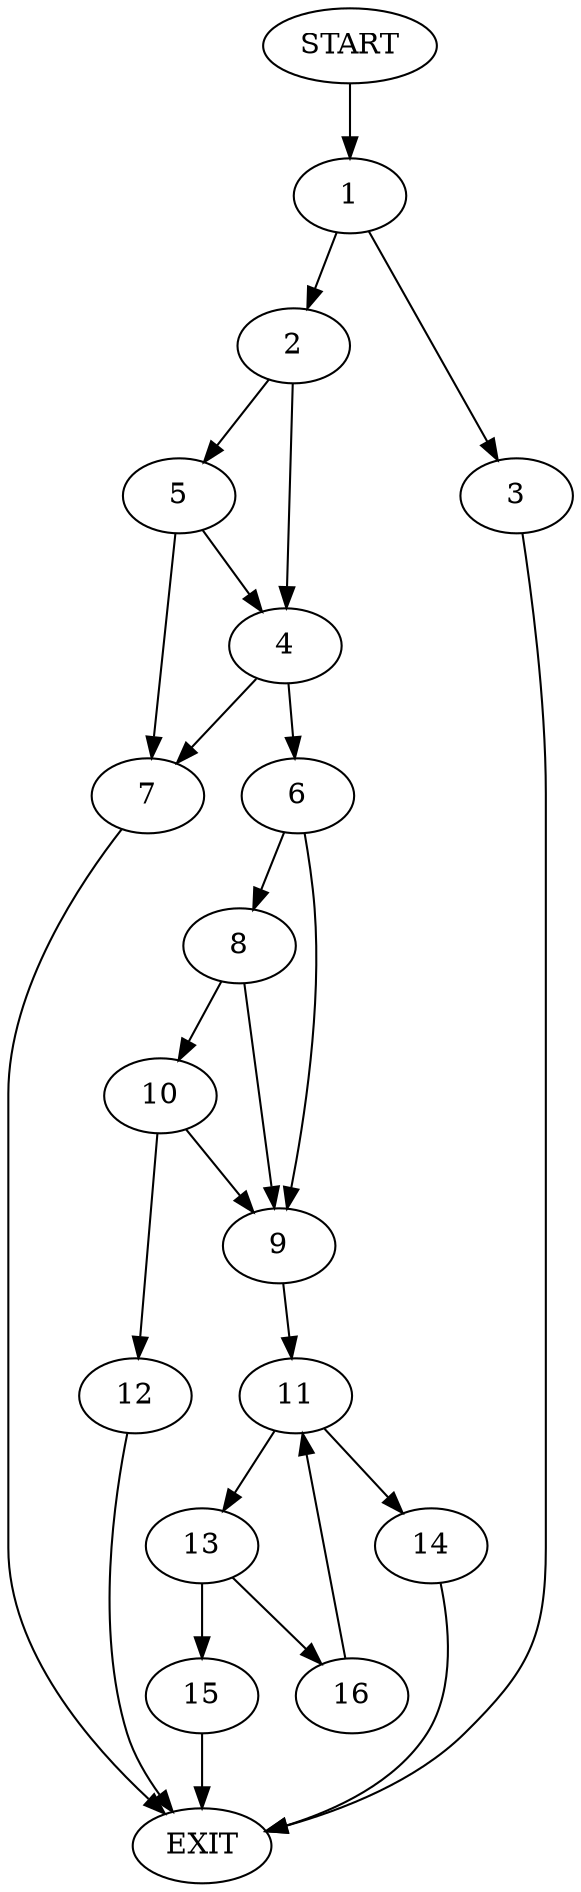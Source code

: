 digraph {
0 [label="START"]
17 [label="EXIT"]
0 -> 1
1 -> 2
1 -> 3
3 -> 17
2 -> 4
2 -> 5
4 -> 6
4 -> 7
5 -> 7
5 -> 4
7 -> 17
6 -> 8
6 -> 9
8 -> 10
8 -> 9
9 -> 11
10 -> 12
10 -> 9
12 -> 17
11 -> 13
11 -> 14
14 -> 17
13 -> 15
13 -> 16
16 -> 11
15 -> 17
}
